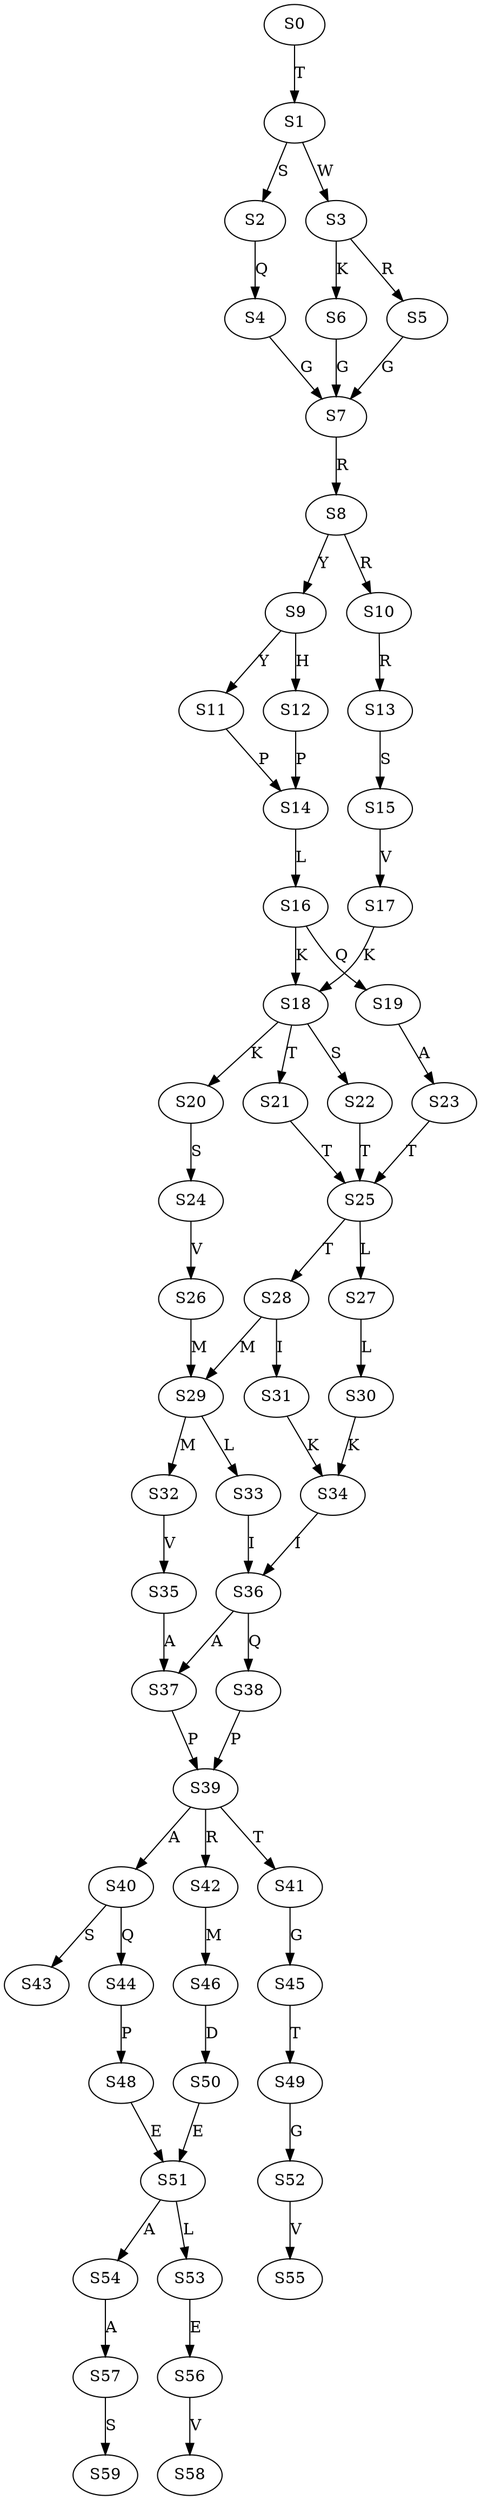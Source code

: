 strict digraph  {
	S0 -> S1 [ label = T ];
	S1 -> S2 [ label = S ];
	S1 -> S3 [ label = W ];
	S2 -> S4 [ label = Q ];
	S3 -> S5 [ label = R ];
	S3 -> S6 [ label = K ];
	S4 -> S7 [ label = G ];
	S5 -> S7 [ label = G ];
	S6 -> S7 [ label = G ];
	S7 -> S8 [ label = R ];
	S8 -> S9 [ label = Y ];
	S8 -> S10 [ label = R ];
	S9 -> S11 [ label = Y ];
	S9 -> S12 [ label = H ];
	S10 -> S13 [ label = R ];
	S11 -> S14 [ label = P ];
	S12 -> S14 [ label = P ];
	S13 -> S15 [ label = S ];
	S14 -> S16 [ label = L ];
	S15 -> S17 [ label = V ];
	S16 -> S18 [ label = K ];
	S16 -> S19 [ label = Q ];
	S17 -> S18 [ label = K ];
	S18 -> S20 [ label = K ];
	S18 -> S21 [ label = T ];
	S18 -> S22 [ label = S ];
	S19 -> S23 [ label = A ];
	S20 -> S24 [ label = S ];
	S21 -> S25 [ label = T ];
	S22 -> S25 [ label = T ];
	S23 -> S25 [ label = T ];
	S24 -> S26 [ label = V ];
	S25 -> S27 [ label = L ];
	S25 -> S28 [ label = T ];
	S26 -> S29 [ label = M ];
	S27 -> S30 [ label = L ];
	S28 -> S31 [ label = I ];
	S28 -> S29 [ label = M ];
	S29 -> S32 [ label = M ];
	S29 -> S33 [ label = L ];
	S30 -> S34 [ label = K ];
	S31 -> S34 [ label = K ];
	S32 -> S35 [ label = V ];
	S33 -> S36 [ label = I ];
	S34 -> S36 [ label = I ];
	S35 -> S37 [ label = A ];
	S36 -> S37 [ label = A ];
	S36 -> S38 [ label = Q ];
	S37 -> S39 [ label = P ];
	S38 -> S39 [ label = P ];
	S39 -> S40 [ label = A ];
	S39 -> S41 [ label = T ];
	S39 -> S42 [ label = R ];
	S40 -> S43 [ label = S ];
	S40 -> S44 [ label = Q ];
	S41 -> S45 [ label = G ];
	S42 -> S46 [ label = M ];
	S44 -> S48 [ label = P ];
	S45 -> S49 [ label = T ];
	S46 -> S50 [ label = D ];
	S48 -> S51 [ label = E ];
	S49 -> S52 [ label = G ];
	S50 -> S51 [ label = E ];
	S51 -> S53 [ label = L ];
	S51 -> S54 [ label = A ];
	S52 -> S55 [ label = V ];
	S53 -> S56 [ label = E ];
	S54 -> S57 [ label = A ];
	S56 -> S58 [ label = V ];
	S57 -> S59 [ label = S ];
}
